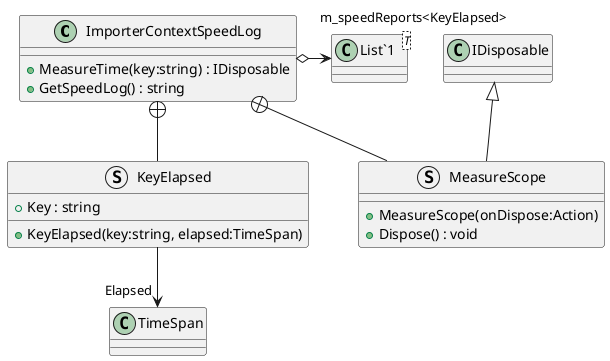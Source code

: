 @startuml
class ImporterContextSpeedLog {
    + MeasureTime(key:string) : IDisposable
    + GetSpeedLog() : string
}
struct KeyElapsed {
    + Key : string
    + KeyElapsed(key:string, elapsed:TimeSpan)
}
struct MeasureScope {
    + MeasureScope(onDispose:Action)
    + Dispose() : void
}
class "List`1"<T> {
}
ImporterContextSpeedLog o-> "m_speedReports<KeyElapsed>" "List`1"
ImporterContextSpeedLog +-- KeyElapsed
KeyElapsed --> "Elapsed" TimeSpan
ImporterContextSpeedLog +-- MeasureScope
IDisposable <|-- MeasureScope
@enduml
